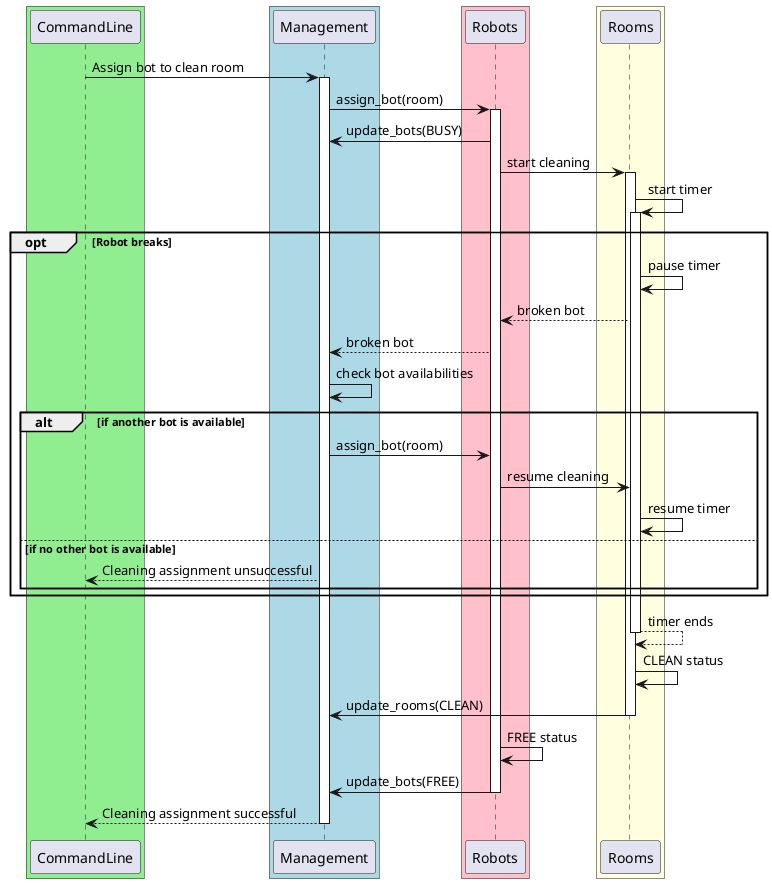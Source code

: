 @startuml
!define RECTANGLE class

box #LightGreen
  participant CommandLine as CLI
end box

box #LightBlue
  participant Management as M
end box

box #Pink
  participant Robots as Bot
end box

box #LightYellow
  participant Rooms as R
end box

CLI -> M : Assign bot to clean room
activate M
M -> Bot : assign_bot(room)
activate Bot
Bot -> M : update_bots(BUSY)
Bot -> R : start cleaning
activate R
R -> R: start timer
activate R

opt Robot breaks
  R -> R: pause timer
  R --> Bot: broken bot
  Bot --> M : broken bot
  M -> M: check bot availabilities
  alt if another bot is available
    M -> Bot : assign_bot(room)
    Bot -> R : resume cleaning
    R -> R: resume timer
  else if no other bot is available
    M --> CLI : Cleaning assignment unsuccessful
  end
end
R --> R: timer ends
deactivate R
R -> R: CLEAN status
R -> M: update_rooms(CLEAN)
deactivate R
Bot -> Bot: FREE status
Bot -> M: update_bots(FREE)
deactivate Bot
M --> CLI : Cleaning assignment successful
deactivate M
@enduml

